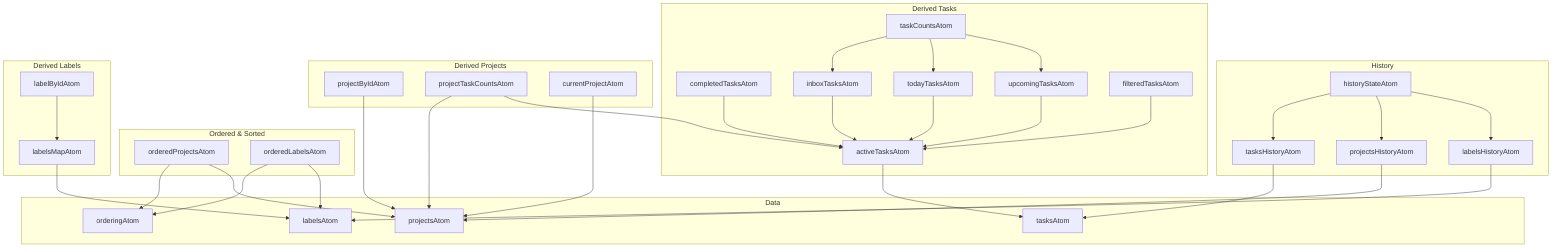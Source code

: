 graph TD
    subgraph "Data"
        tasksAtom
        projectsAtom
        labelsAtom
        orderingAtom
    end

    subgraph "History"
        tasksHistoryAtom --> tasksAtom
        projectsHistoryAtom --> projectsAtom
        labelsHistoryAtom --> labelsAtom
        historyStateAtom --> tasksHistoryAtom
        historyStateAtom --> projectsHistoryAtom
        historyStateAtom --> labelsHistoryAtom
    end

    subgraph "Ordered & Sorted"
        orderedProjectsAtom --> orderingAtom
        orderedProjectsAtom --> projectsAtom
        orderedLabelsAtom --> orderingAtom
        orderedLabelsAtom --> labelsAtom
    end

    subgraph "Derived Tasks"
        activeTasksAtom --> tasksAtom
        completedTasksAtom --> activeTasksAtom
        inboxTasksAtom --> activeTasksAtom
        todayTasksAtom --> activeTasksAtom
        upcomingTasksAtom --> activeTasksAtom
        taskCountsAtom --> inboxTasksAtom
        taskCountsAtom --> todayTasksAtom
        taskCountsAtom --> upcomingTasksAtom
        filteredTasksAtom --> activeTasksAtom
    end

    subgraph "Derived Projects"
        projectByIdAtom --> projectsAtom
        projectTaskCountsAtom --> projectsAtom
        projectTaskCountsAtom --> activeTasksAtom
        currentProjectAtom --> projectsAtom
    end

    subgraph "Derived Labels"
        labelsMapAtom --> labelsAtom
        labelByIdAtom --> labelsMapAtom
    end